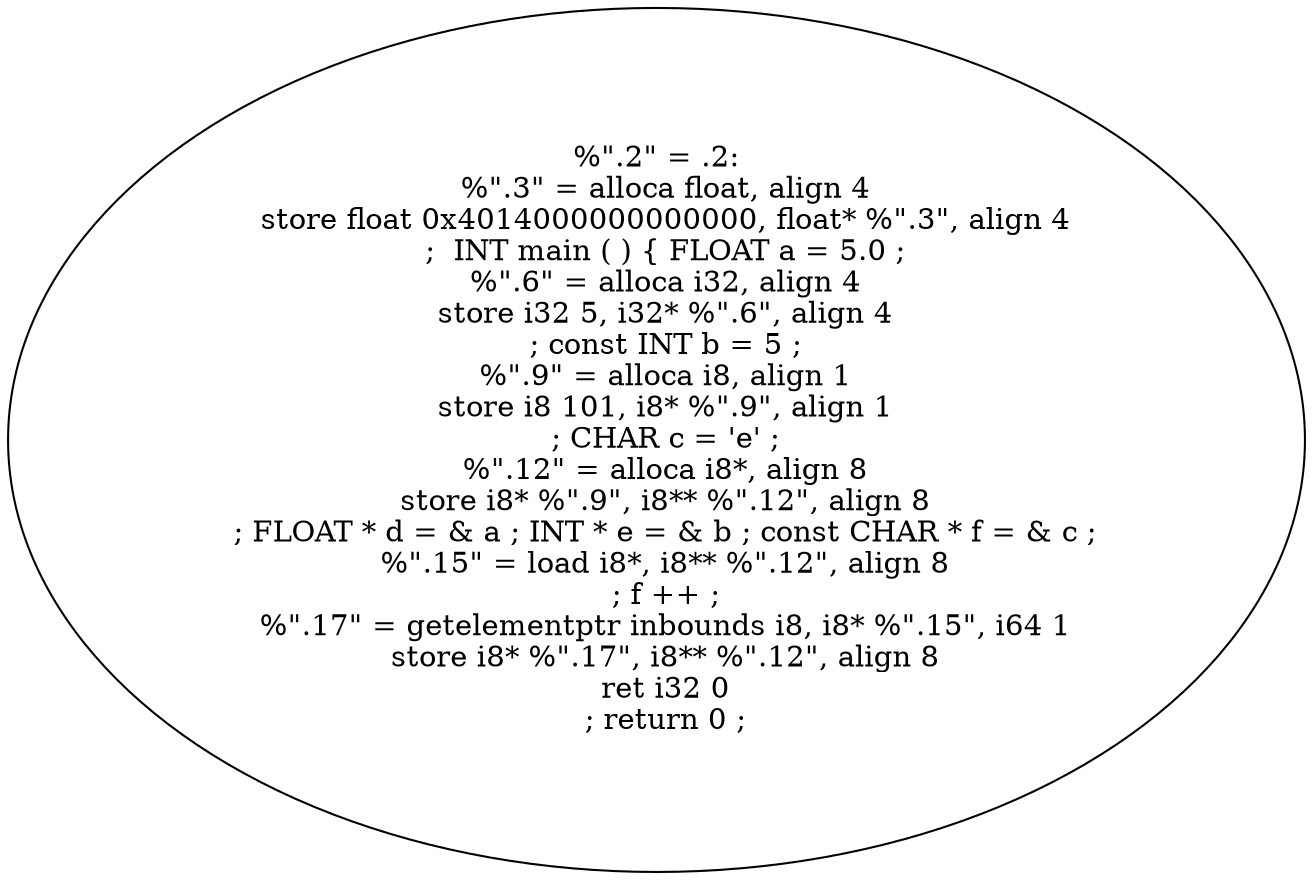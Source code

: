digraph AST {
  "139136230792000" [label="%\".2\" = .2:
  %\".3\" = alloca float, align 4
  store float 0x4014000000000000, float* %\".3\", align 4
  ;  INT main ( ) { FLOAT a = 5.0 ;
  %\".6\" = alloca i32, align 4
  store i32 5, i32* %\".6\", align 4
  ; const INT b = 5 ;
  %\".9\" = alloca i8, align 1
  store i8 101, i8* %\".9\", align 1
  ; CHAR c = 'e' ;
  %\".12\" = alloca i8*, align 8
  store i8* %\".9\", i8** %\".12\", align 8
  ; FLOAT * d = & a ; INT * e = & b ; const CHAR * f = & c ;
  %\".15\" = load i8*, i8** %\".12\", align 8
  ; f ++ ;
  %\".17\" = getelementptr inbounds i8, i8* %\".15\", i64 1
  store i8* %\".17\", i8** %\".12\", align 8
  ret i32 0
  ; return 0 ;"];
}
